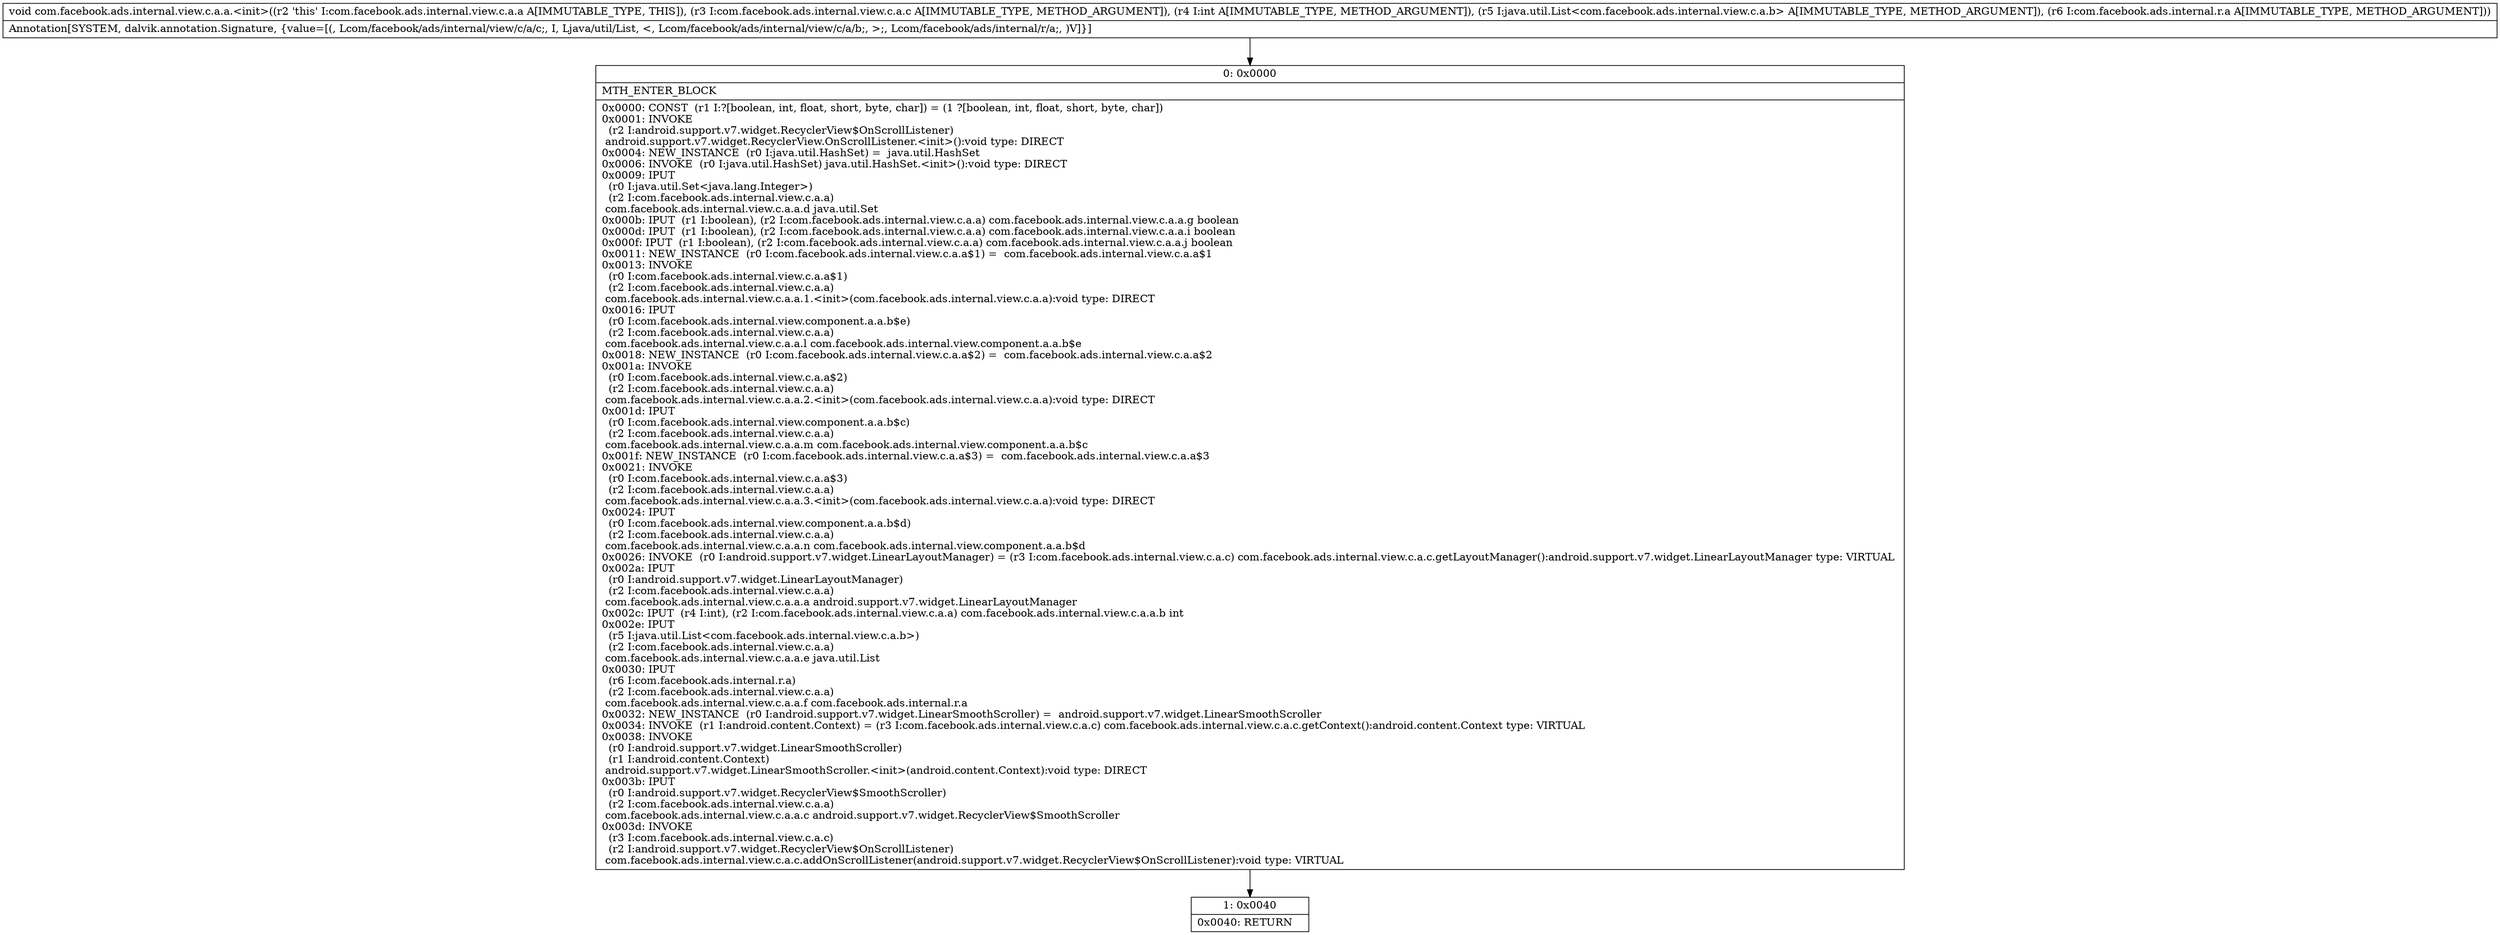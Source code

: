 digraph "CFG forcom.facebook.ads.internal.view.c.a.a.\<init\>(Lcom\/facebook\/ads\/internal\/view\/c\/a\/c;ILjava\/util\/List;Lcom\/facebook\/ads\/internal\/r\/a;)V" {
Node_0 [shape=record,label="{0\:\ 0x0000|MTH_ENTER_BLOCK\l|0x0000: CONST  (r1 I:?[boolean, int, float, short, byte, char]) = (1 ?[boolean, int, float, short, byte, char]) \l0x0001: INVOKE  \l  (r2 I:android.support.v7.widget.RecyclerView$OnScrollListener)\l android.support.v7.widget.RecyclerView.OnScrollListener.\<init\>():void type: DIRECT \l0x0004: NEW_INSTANCE  (r0 I:java.util.HashSet) =  java.util.HashSet \l0x0006: INVOKE  (r0 I:java.util.HashSet) java.util.HashSet.\<init\>():void type: DIRECT \l0x0009: IPUT  \l  (r0 I:java.util.Set\<java.lang.Integer\>)\l  (r2 I:com.facebook.ads.internal.view.c.a.a)\l com.facebook.ads.internal.view.c.a.a.d java.util.Set \l0x000b: IPUT  (r1 I:boolean), (r2 I:com.facebook.ads.internal.view.c.a.a) com.facebook.ads.internal.view.c.a.a.g boolean \l0x000d: IPUT  (r1 I:boolean), (r2 I:com.facebook.ads.internal.view.c.a.a) com.facebook.ads.internal.view.c.a.a.i boolean \l0x000f: IPUT  (r1 I:boolean), (r2 I:com.facebook.ads.internal.view.c.a.a) com.facebook.ads.internal.view.c.a.a.j boolean \l0x0011: NEW_INSTANCE  (r0 I:com.facebook.ads.internal.view.c.a.a$1) =  com.facebook.ads.internal.view.c.a.a$1 \l0x0013: INVOKE  \l  (r0 I:com.facebook.ads.internal.view.c.a.a$1)\l  (r2 I:com.facebook.ads.internal.view.c.a.a)\l com.facebook.ads.internal.view.c.a.a.1.\<init\>(com.facebook.ads.internal.view.c.a.a):void type: DIRECT \l0x0016: IPUT  \l  (r0 I:com.facebook.ads.internal.view.component.a.a.b$e)\l  (r2 I:com.facebook.ads.internal.view.c.a.a)\l com.facebook.ads.internal.view.c.a.a.l com.facebook.ads.internal.view.component.a.a.b$e \l0x0018: NEW_INSTANCE  (r0 I:com.facebook.ads.internal.view.c.a.a$2) =  com.facebook.ads.internal.view.c.a.a$2 \l0x001a: INVOKE  \l  (r0 I:com.facebook.ads.internal.view.c.a.a$2)\l  (r2 I:com.facebook.ads.internal.view.c.a.a)\l com.facebook.ads.internal.view.c.a.a.2.\<init\>(com.facebook.ads.internal.view.c.a.a):void type: DIRECT \l0x001d: IPUT  \l  (r0 I:com.facebook.ads.internal.view.component.a.a.b$c)\l  (r2 I:com.facebook.ads.internal.view.c.a.a)\l com.facebook.ads.internal.view.c.a.a.m com.facebook.ads.internal.view.component.a.a.b$c \l0x001f: NEW_INSTANCE  (r0 I:com.facebook.ads.internal.view.c.a.a$3) =  com.facebook.ads.internal.view.c.a.a$3 \l0x0021: INVOKE  \l  (r0 I:com.facebook.ads.internal.view.c.a.a$3)\l  (r2 I:com.facebook.ads.internal.view.c.a.a)\l com.facebook.ads.internal.view.c.a.a.3.\<init\>(com.facebook.ads.internal.view.c.a.a):void type: DIRECT \l0x0024: IPUT  \l  (r0 I:com.facebook.ads.internal.view.component.a.a.b$d)\l  (r2 I:com.facebook.ads.internal.view.c.a.a)\l com.facebook.ads.internal.view.c.a.a.n com.facebook.ads.internal.view.component.a.a.b$d \l0x0026: INVOKE  (r0 I:android.support.v7.widget.LinearLayoutManager) = (r3 I:com.facebook.ads.internal.view.c.a.c) com.facebook.ads.internal.view.c.a.c.getLayoutManager():android.support.v7.widget.LinearLayoutManager type: VIRTUAL \l0x002a: IPUT  \l  (r0 I:android.support.v7.widget.LinearLayoutManager)\l  (r2 I:com.facebook.ads.internal.view.c.a.a)\l com.facebook.ads.internal.view.c.a.a.a android.support.v7.widget.LinearLayoutManager \l0x002c: IPUT  (r4 I:int), (r2 I:com.facebook.ads.internal.view.c.a.a) com.facebook.ads.internal.view.c.a.a.b int \l0x002e: IPUT  \l  (r5 I:java.util.List\<com.facebook.ads.internal.view.c.a.b\>)\l  (r2 I:com.facebook.ads.internal.view.c.a.a)\l com.facebook.ads.internal.view.c.a.a.e java.util.List \l0x0030: IPUT  \l  (r6 I:com.facebook.ads.internal.r.a)\l  (r2 I:com.facebook.ads.internal.view.c.a.a)\l com.facebook.ads.internal.view.c.a.a.f com.facebook.ads.internal.r.a \l0x0032: NEW_INSTANCE  (r0 I:android.support.v7.widget.LinearSmoothScroller) =  android.support.v7.widget.LinearSmoothScroller \l0x0034: INVOKE  (r1 I:android.content.Context) = (r3 I:com.facebook.ads.internal.view.c.a.c) com.facebook.ads.internal.view.c.a.c.getContext():android.content.Context type: VIRTUAL \l0x0038: INVOKE  \l  (r0 I:android.support.v7.widget.LinearSmoothScroller)\l  (r1 I:android.content.Context)\l android.support.v7.widget.LinearSmoothScroller.\<init\>(android.content.Context):void type: DIRECT \l0x003b: IPUT  \l  (r0 I:android.support.v7.widget.RecyclerView$SmoothScroller)\l  (r2 I:com.facebook.ads.internal.view.c.a.a)\l com.facebook.ads.internal.view.c.a.a.c android.support.v7.widget.RecyclerView$SmoothScroller \l0x003d: INVOKE  \l  (r3 I:com.facebook.ads.internal.view.c.a.c)\l  (r2 I:android.support.v7.widget.RecyclerView$OnScrollListener)\l com.facebook.ads.internal.view.c.a.c.addOnScrollListener(android.support.v7.widget.RecyclerView$OnScrollListener):void type: VIRTUAL \l}"];
Node_1 [shape=record,label="{1\:\ 0x0040|0x0040: RETURN   \l}"];
MethodNode[shape=record,label="{void com.facebook.ads.internal.view.c.a.a.\<init\>((r2 'this' I:com.facebook.ads.internal.view.c.a.a A[IMMUTABLE_TYPE, THIS]), (r3 I:com.facebook.ads.internal.view.c.a.c A[IMMUTABLE_TYPE, METHOD_ARGUMENT]), (r4 I:int A[IMMUTABLE_TYPE, METHOD_ARGUMENT]), (r5 I:java.util.List\<com.facebook.ads.internal.view.c.a.b\> A[IMMUTABLE_TYPE, METHOD_ARGUMENT]), (r6 I:com.facebook.ads.internal.r.a A[IMMUTABLE_TYPE, METHOD_ARGUMENT]))  | Annotation[SYSTEM, dalvik.annotation.Signature, \{value=[(, Lcom\/facebook\/ads\/internal\/view\/c\/a\/c;, I, Ljava\/util\/List, \<, Lcom\/facebook\/ads\/internal\/view\/c\/a\/b;, \>;, Lcom\/facebook\/ads\/internal\/r\/a;, )V]\}]\l}"];
MethodNode -> Node_0;
Node_0 -> Node_1;
}

